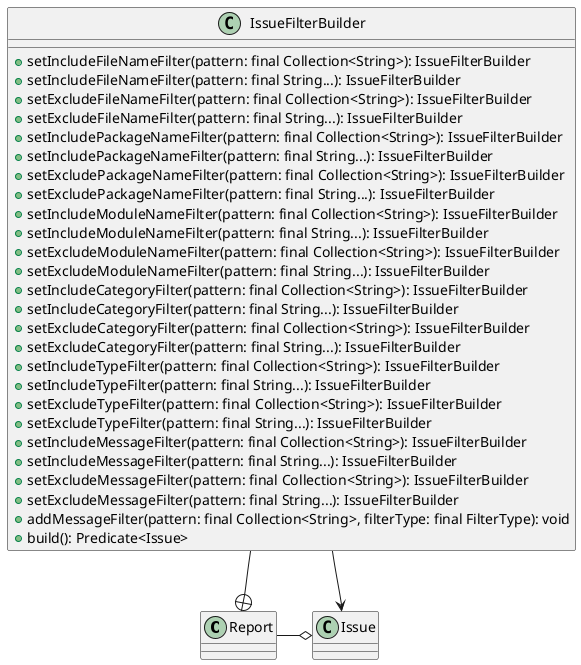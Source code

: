 @startuml

class Report {

}

class IssueFilterBuilder {
    + setIncludeFileNameFilter(pattern: final Collection<String>): IssueFilterBuilder
    + setIncludeFileNameFilter(pattern: final String...): IssueFilterBuilder
    + setExcludeFileNameFilter(pattern: final Collection<String>): IssueFilterBuilder
    + setExcludeFileNameFilter(pattern: final String...): IssueFilterBuilder
    + setIncludePackageNameFilter(pattern: final Collection<String>): IssueFilterBuilder
    + setIncludePackageNameFilter(pattern: final String...): IssueFilterBuilder
    + setExcludePackageNameFilter(pattern: final Collection<String>): IssueFilterBuilder
    + setExcludePackageNameFilter(pattern: final String...): IssueFilterBuilder
    + setIncludeModuleNameFilter(pattern: final Collection<String>): IssueFilterBuilder
    + setIncludeModuleNameFilter(pattern: final String...): IssueFilterBuilder
    + setExcludeModuleNameFilter(pattern: final Collection<String>): IssueFilterBuilder
    + setExcludeModuleNameFilter(pattern: final String...): IssueFilterBuilder
    + setIncludeCategoryFilter(pattern: final Collection<String>): IssueFilterBuilder
    + setIncludeCategoryFilter(pattern: final String...): IssueFilterBuilder
    + setExcludeCategoryFilter(pattern: final Collection<String>): IssueFilterBuilder
    + setExcludeCategoryFilter(pattern: final String...): IssueFilterBuilder
    + setIncludeTypeFilter(pattern: final Collection<String>): IssueFilterBuilder
    + setIncludeTypeFilter(pattern: final String...): IssueFilterBuilder
    + setExcludeTypeFilter(pattern: final Collection<String>): IssueFilterBuilder
    + setExcludeTypeFilter(pattern: final String...): IssueFilterBuilder
    + setIncludeMessageFilter(pattern: final Collection<String>): IssueFilterBuilder
    + setIncludeMessageFilter(pattern: final String...): IssueFilterBuilder
    + setExcludeMessageFilter(pattern: final Collection<String>): IssueFilterBuilder
    + setExcludeMessageFilter(pattern: final String...): IssueFilterBuilder
    + addMessageFilter(pattern: final Collection<String>, filterType: final FilterType): void
    + build(): Predicate<Issue>
}

IssueFilterBuilder --+ Report
Report -right-o Issue
IssueFilterBuilder --> Issue

@enduml